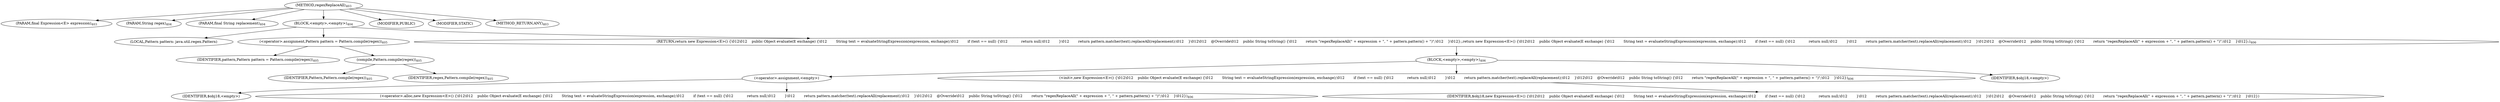 digraph "regexReplaceAll" {  
"287" [label = <(METHOD,regexReplaceAll)<SUB>403</SUB>> ]
"288" [label = <(PARAM,final Expression&lt;E&gt; expression)<SUB>403</SUB>> ]
"289" [label = <(PARAM,String regex)<SUB>404</SUB>> ]
"290" [label = <(PARAM,final String replacement)<SUB>404</SUB>> ]
"291" [label = <(BLOCK,&lt;empty&gt;,&lt;empty&gt;)<SUB>404</SUB>> ]
"292" [label = <(LOCAL,Pattern pattern: java.util.regex.Pattern)> ]
"293" [label = <(&lt;operator&gt;.assignment,Pattern pattern = Pattern.compile(regex))<SUB>405</SUB>> ]
"294" [label = <(IDENTIFIER,pattern,Pattern pattern = Pattern.compile(regex))<SUB>405</SUB>> ]
"295" [label = <(compile,Pattern.compile(regex))<SUB>405</SUB>> ]
"296" [label = <(IDENTIFIER,Pattern,Pattern.compile(regex))<SUB>405</SUB>> ]
"297" [label = <(IDENTIFIER,regex,Pattern.compile(regex))<SUB>405</SUB>> ]
"298" [label = <(RETURN,return new Expression&lt;E&gt;() {\012\012    public Object evaluate(E exchange) {\012        String text = evaluateStringExpression(expression, exchange);\012        if (text == null) {\012            return null;\012        }\012        return pattern.matcher(text).replaceAll(replacement);\012    }\012\012    @Override\012    public String toString() {\012        return &quot;regexReplaceAll(&quot; + expression + &quot;, &quot; + pattern.pattern() + &quot;)&quot;;\012    }\012};,return new Expression&lt;E&gt;() {\012\012    public Object evaluate(E exchange) {\012        String text = evaluateStringExpression(expression, exchange);\012        if (text == null) {\012            return null;\012        }\012        return pattern.matcher(text).replaceAll(replacement);\012    }\012\012    @Override\012    public String toString() {\012        return &quot;regexReplaceAll(&quot; + expression + &quot;, &quot; + pattern.pattern() + &quot;)&quot;;\012    }\012};)<SUB>406</SUB>> ]
"299" [label = <(BLOCK,&lt;empty&gt;,&lt;empty&gt;)<SUB>406</SUB>> ]
"300" [label = <(&lt;operator&gt;.assignment,&lt;empty&gt;)> ]
"301" [label = <(IDENTIFIER,$obj18,&lt;empty&gt;)> ]
"302" [label = <(&lt;operator&gt;.alloc,new Expression&lt;E&gt;() {\012\012    public Object evaluate(E exchange) {\012        String text = evaluateStringExpression(expression, exchange);\012        if (text == null) {\012            return null;\012        }\012        return pattern.matcher(text).replaceAll(replacement);\012    }\012\012    @Override\012    public String toString() {\012        return &quot;regexReplaceAll(&quot; + expression + &quot;, &quot; + pattern.pattern() + &quot;)&quot;;\012    }\012})<SUB>406</SUB>> ]
"303" [label = <(&lt;init&gt;,new Expression&lt;E&gt;() {\012\012    public Object evaluate(E exchange) {\012        String text = evaluateStringExpression(expression, exchange);\012        if (text == null) {\012            return null;\012        }\012        return pattern.matcher(text).replaceAll(replacement);\012    }\012\012    @Override\012    public String toString() {\012        return &quot;regexReplaceAll(&quot; + expression + &quot;, &quot; + pattern.pattern() + &quot;)&quot;;\012    }\012})<SUB>406</SUB>> ]
"304" [label = <(IDENTIFIER,$obj18,new Expression&lt;E&gt;() {\012\012    public Object evaluate(E exchange) {\012        String text = evaluateStringExpression(expression, exchange);\012        if (text == null) {\012            return null;\012        }\012        return pattern.matcher(text).replaceAll(replacement);\012    }\012\012    @Override\012    public String toString() {\012        return &quot;regexReplaceAll(&quot; + expression + &quot;, &quot; + pattern.pattern() + &quot;)&quot;;\012    }\012})> ]
"305" [label = <(IDENTIFIER,$obj18,&lt;empty&gt;)> ]
"306" [label = <(MODIFIER,PUBLIC)> ]
"307" [label = <(MODIFIER,STATIC)> ]
"308" [label = <(METHOD_RETURN,ANY)<SUB>403</SUB>> ]
  "287" -> "288" 
  "287" -> "289" 
  "287" -> "290" 
  "287" -> "291" 
  "287" -> "306" 
  "287" -> "307" 
  "287" -> "308" 
  "291" -> "292" 
  "291" -> "293" 
  "291" -> "298" 
  "293" -> "294" 
  "293" -> "295" 
  "295" -> "296" 
  "295" -> "297" 
  "298" -> "299" 
  "299" -> "300" 
  "299" -> "303" 
  "299" -> "305" 
  "300" -> "301" 
  "300" -> "302" 
  "303" -> "304" 
}
